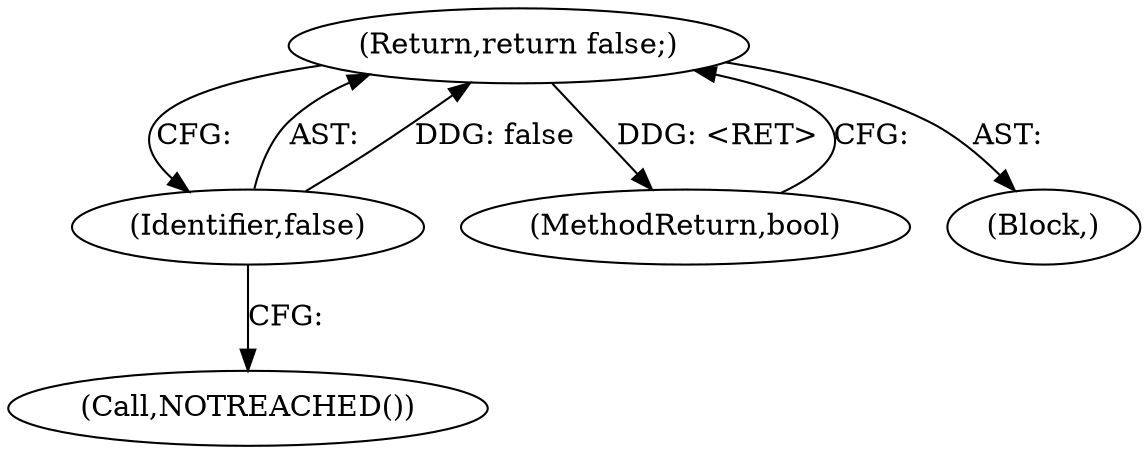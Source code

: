 digraph "1_Chrome_62154472bd2c43e1790dd1bd8a527c1db9118d88_3@del" {
"1000113" [label="(Return,return false;)"];
"1000114" [label="(Identifier,false)"];
"1000118" [label="(MethodReturn,bool)"];
"1000114" [label="(Identifier,false)"];
"1000104" [label="(Block,)"];
"1000113" [label="(Return,return false;)"];
"1000112" [label="(Call,NOTREACHED())"];
"1000113" -> "1000104"  [label="AST: "];
"1000113" -> "1000114"  [label="CFG: "];
"1000114" -> "1000113"  [label="AST: "];
"1000118" -> "1000113"  [label="CFG: "];
"1000113" -> "1000118"  [label="DDG: <RET>"];
"1000114" -> "1000113"  [label="DDG: false"];
"1000114" -> "1000112"  [label="CFG: "];
}
